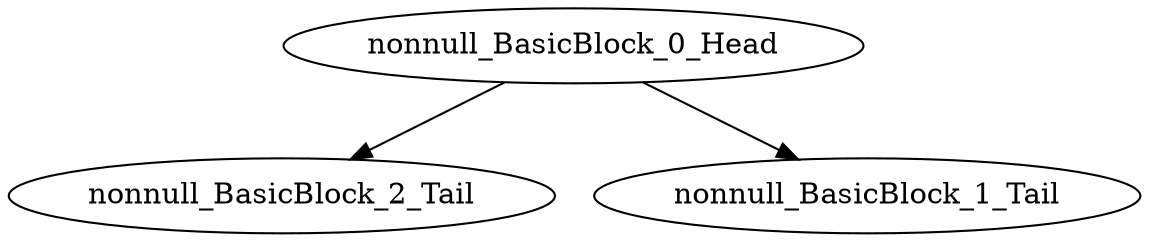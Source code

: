 digraph G {
    "nonnull_BasicBlock_0_Head" -> "nonnull_BasicBlock_2_Tail"
    "nonnull_BasicBlock_0_Head" -> "nonnull_BasicBlock_1_Tail"
}
